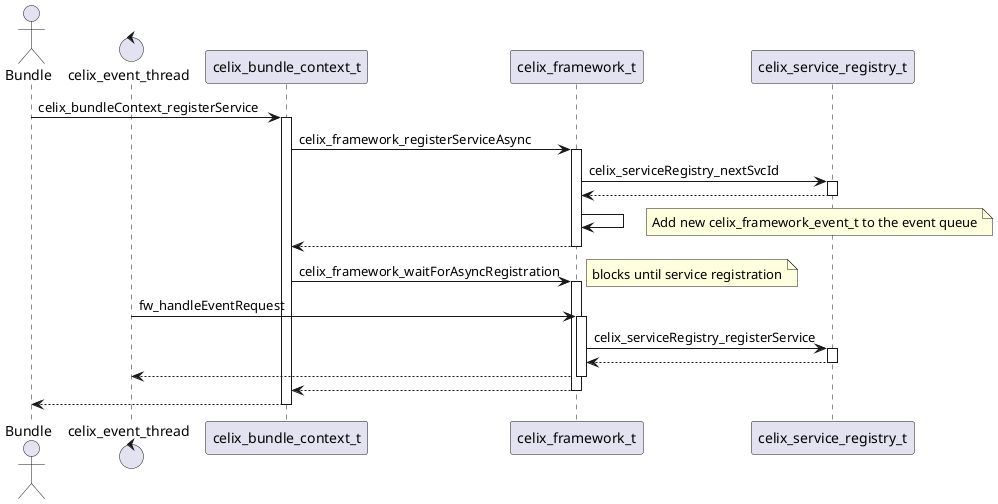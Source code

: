 Licensed to the Apache Software Foundation (ASF) under one or more
contributor license agreements.  See the NOTICE file distributed with
this work for additional information regarding copyright ownership.
The ASF licenses this file to You under the Apache License, Version 2.0
(the "License"); you may not use this file except in compliance with
the License.  You may obtain a copy of the License at

    http://www.apache.org/licenses/LICENSE-2.0

Unless required by applicable law or agreed to in writing, software
distributed under the License is distributed on an "AS IS" BASIS,
WITHOUT WARRANTIES OR CONDITIONS OF ANY KIND, either express or implied.
See the License for the specific language governing permissions and
limitations under the License.

@startuml
actor Bundle
control celix_event_thread

Bundle -> celix_bundle_context_t ++: celix_bundleContext_registerService
celix_bundle_context_t -> celix_framework_t ++: celix_framework_registerServiceAsync
celix_framework_t -> celix_service_registry_t ++: celix_serviceRegistry_nextSvcId
return
celix_framework_t -> celix_framework_t
note right: Add new celix_framework_event_t to the event queue
return
celix_bundle_context_t -> celix_framework_t ++: celix_framework_waitForAsyncRegistration
note right: blocks until service registration

celix_event_thread -> celix_framework_t ++: fw_handleEventRequest
celix_framework_t -> celix_service_registry_t ++: celix_serviceRegistry_registerService
return
return

return
return
@enduml


